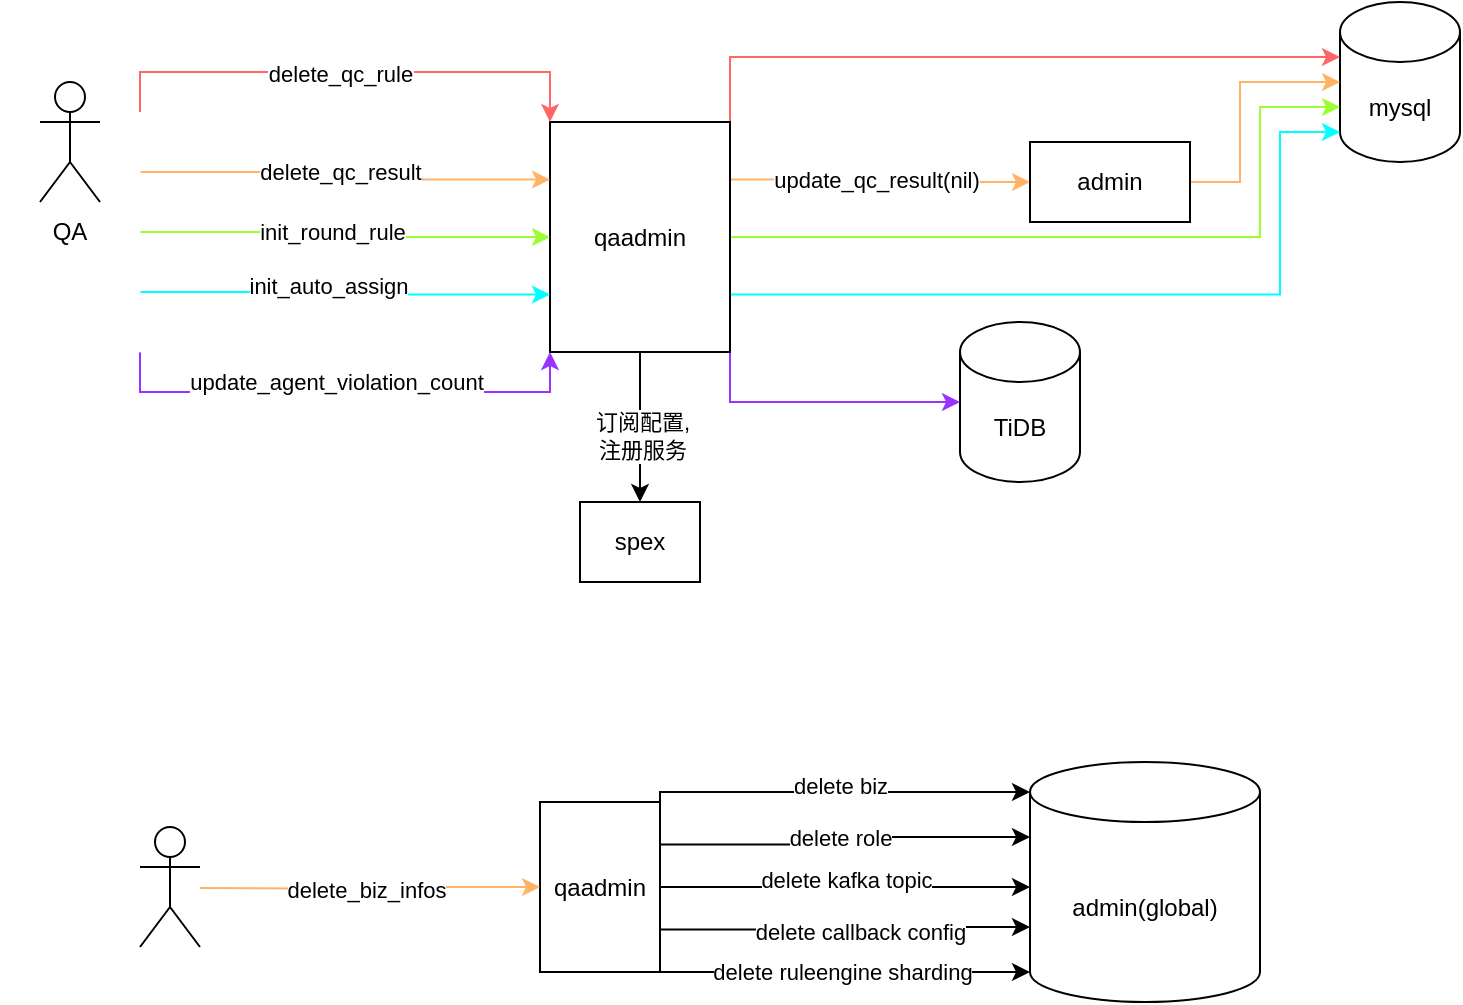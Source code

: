 <mxfile version="16.2.7" type="github">
  <diagram id="uobTdvGDPKRyvpmwHlBW" name="Page-1">
    <mxGraphModel dx="905" dy="439" grid="1" gridSize="10" guides="1" tooltips="1" connect="1" arrows="1" fold="1" page="1" pageScale="1" pageWidth="827" pageHeight="1169" math="0" shadow="0">
      <root>
        <mxCell id="0" />
        <mxCell id="1" parent="0" />
        <mxCell id="OcwO-sDlrfqJkoljVJBv-6" value="mysql" style="shape=cylinder3;whiteSpace=wrap;html=1;boundedLbl=1;backgroundOutline=1;size=15;" parent="1" vertex="1">
          <mxGeometry x="700" y="10" width="60" height="80" as="geometry" />
        </mxCell>
        <mxCell id="OcwO-sDlrfqJkoljVJBv-7" value="TiDB" style="shape=cylinder3;whiteSpace=wrap;html=1;boundedLbl=1;backgroundOutline=1;size=15;" parent="1" vertex="1">
          <mxGeometry x="510" y="170" width="60" height="80" as="geometry" />
        </mxCell>
        <mxCell id="OcwO-sDlrfqJkoljVJBv-49" style="edgeStyle=orthogonalEdgeStyle;rounded=0;orthogonalLoop=1;jettySize=auto;html=1;exitX=1;exitY=0.25;exitDx=0;exitDy=0;strokeColor=#FFB366;" parent="1" source="OcwO-sDlrfqJkoljVJBv-10" target="OcwO-sDlrfqJkoljVJBv-48" edge="1">
          <mxGeometry relative="1" as="geometry" />
        </mxCell>
        <mxCell id="OcwO-sDlrfqJkoljVJBv-50" value="update_qc_result(nil)" style="edgeLabel;html=1;align=center;verticalAlign=middle;resizable=0;points=[];" parent="OcwO-sDlrfqJkoljVJBv-49" vertex="1" connectable="0">
          <mxGeometry x="0.051" y="-1" relative="1" as="geometry">
            <mxPoint x="-6" y="-2" as="offset" />
          </mxGeometry>
        </mxCell>
        <mxCell id="OcwO-sDlrfqJkoljVJBv-52" style="edgeStyle=orthogonalEdgeStyle;rounded=0;orthogonalLoop=1;jettySize=auto;html=1;exitX=1;exitY=0.5;exitDx=0;exitDy=0;entryX=0;entryY=0;entryDx=0;entryDy=52.5;entryPerimeter=0;strokeColor=#99FF33;" parent="1" source="OcwO-sDlrfqJkoljVJBv-10" target="OcwO-sDlrfqJkoljVJBv-6" edge="1">
          <mxGeometry relative="1" as="geometry">
            <Array as="points">
              <mxPoint x="660" y="128" />
              <mxPoint x="660" y="63" />
            </Array>
          </mxGeometry>
        </mxCell>
        <mxCell id="OcwO-sDlrfqJkoljVJBv-53" style="edgeStyle=orthogonalEdgeStyle;rounded=0;orthogonalLoop=1;jettySize=auto;html=1;exitX=1;exitY=0.75;exitDx=0;exitDy=0;entryX=0;entryY=1;entryDx=0;entryDy=-15;entryPerimeter=0;strokeColor=#00FFFF;" parent="1" source="OcwO-sDlrfqJkoljVJBv-10" target="OcwO-sDlrfqJkoljVJBv-6" edge="1">
          <mxGeometry relative="1" as="geometry">
            <mxPoint x="690" y="120" as="targetPoint" />
            <Array as="points">
              <mxPoint x="670" y="156" />
              <mxPoint x="670" y="75" />
            </Array>
          </mxGeometry>
        </mxCell>
        <mxCell id="OcwO-sDlrfqJkoljVJBv-54" style="edgeStyle=orthogonalEdgeStyle;rounded=0;orthogonalLoop=1;jettySize=auto;html=1;exitX=1;exitY=0;exitDx=0;exitDy=0;entryX=0;entryY=0;entryDx=0;entryDy=27.5;entryPerimeter=0;strokeColor=#FF6666;" parent="1" source="OcwO-sDlrfqJkoljVJBv-10" target="OcwO-sDlrfqJkoljVJBv-6" edge="1">
          <mxGeometry relative="1" as="geometry" />
        </mxCell>
        <mxCell id="OcwO-sDlrfqJkoljVJBv-61" style="edgeStyle=orthogonalEdgeStyle;rounded=0;orthogonalLoop=1;jettySize=auto;html=1;exitX=1;exitY=1;exitDx=0;exitDy=0;fontColor=#FF6666;strokeColor=#9933FF;" parent="1" source="OcwO-sDlrfqJkoljVJBv-10" target="OcwO-sDlrfqJkoljVJBv-7" edge="1">
          <mxGeometry relative="1" as="geometry" />
        </mxCell>
        <mxCell id="zqUFxlJ8VEgJimfr6lBU-2" style="edgeStyle=orthogonalEdgeStyle;rounded=0;orthogonalLoop=1;jettySize=auto;html=1;exitX=0.5;exitY=1;exitDx=0;exitDy=0;entryX=0.5;entryY=0;entryDx=0;entryDy=0;" parent="1" source="OcwO-sDlrfqJkoljVJBv-10" target="zqUFxlJ8VEgJimfr6lBU-1" edge="1">
          <mxGeometry relative="1" as="geometry" />
        </mxCell>
        <mxCell id="zqUFxlJ8VEgJimfr6lBU-3" value="订阅配置,&lt;br&gt;注册服务" style="edgeLabel;html=1;align=center;verticalAlign=middle;resizable=0;points=[];" parent="zqUFxlJ8VEgJimfr6lBU-2" vertex="1" connectable="0">
          <mxGeometry x="0.102" y="1" relative="1" as="geometry">
            <mxPoint as="offset" />
          </mxGeometry>
        </mxCell>
        <mxCell id="OcwO-sDlrfqJkoljVJBv-10" value="qaadmin" style="rounded=0;whiteSpace=wrap;html=1;direction=east;" parent="1" vertex="1">
          <mxGeometry x="305" y="70" width="90" height="115" as="geometry" />
        </mxCell>
        <mxCell id="OcwO-sDlrfqJkoljVJBv-21" style="edgeStyle=orthogonalEdgeStyle;rounded=0;orthogonalLoop=1;jettySize=auto;html=1;entryX=0;entryY=0.25;entryDx=0;entryDy=0;exitX=1;exitY=0.25;exitDx=0;exitDy=0;strokeColor=#FFB366;" parent="1" source="OcwO-sDlrfqJkoljVJBv-29" target="OcwO-sDlrfqJkoljVJBv-10" edge="1">
          <mxGeometry relative="1" as="geometry">
            <mxPoint x="85" y="90" as="targetPoint" />
            <mxPoint x="35" y="90" as="sourcePoint" />
          </mxGeometry>
        </mxCell>
        <mxCell id="OcwO-sDlrfqJkoljVJBv-22" value="delete_qc_result" style="edgeLabel;html=1;align=center;verticalAlign=middle;resizable=0;points=[];" parent="OcwO-sDlrfqJkoljVJBv-21" vertex="1" connectable="0">
          <mxGeometry x="-0.11" y="-4" relative="1" as="geometry">
            <mxPoint x="7" y="-4" as="offset" />
          </mxGeometry>
        </mxCell>
        <mxCell id="OcwO-sDlrfqJkoljVJBv-32" style="edgeStyle=orthogonalEdgeStyle;rounded=0;orthogonalLoop=1;jettySize=auto;html=1;exitX=1;exitY=0.5;exitDx=0;exitDy=0;entryX=0;entryY=0.5;entryDx=0;entryDy=0;strokeColor=#99FF33;" parent="1" source="OcwO-sDlrfqJkoljVJBv-29" target="OcwO-sDlrfqJkoljVJBv-10" edge="1">
          <mxGeometry relative="1" as="geometry" />
        </mxCell>
        <mxCell id="OcwO-sDlrfqJkoljVJBv-33" value="init_round_rule" style="edgeLabel;html=1;align=center;verticalAlign=middle;resizable=0;points=[];" parent="OcwO-sDlrfqJkoljVJBv-32" vertex="1" connectable="0">
          <mxGeometry x="0.15" y="3" relative="1" as="geometry">
            <mxPoint x="-21" as="offset" />
          </mxGeometry>
        </mxCell>
        <mxCell id="OcwO-sDlrfqJkoljVJBv-34" style="edgeStyle=orthogonalEdgeStyle;rounded=0;orthogonalLoop=1;jettySize=auto;html=1;exitX=1;exitY=0.75;exitDx=0;exitDy=0;entryX=0;entryY=0.75;entryDx=0;entryDy=0;strokeColor=#00FFFF;" parent="1" source="OcwO-sDlrfqJkoljVJBv-29" target="OcwO-sDlrfqJkoljVJBv-10" edge="1">
          <mxGeometry relative="1" as="geometry" />
        </mxCell>
        <mxCell id="OcwO-sDlrfqJkoljVJBv-39" value="init_auto_assign" style="edgeLabel;html=1;align=center;verticalAlign=middle;resizable=0;points=[];" parent="OcwO-sDlrfqJkoljVJBv-34" vertex="1" connectable="0">
          <mxGeometry x="0.048" y="3" relative="1" as="geometry">
            <mxPoint x="-13" y="-2" as="offset" />
          </mxGeometry>
        </mxCell>
        <mxCell id="OcwO-sDlrfqJkoljVJBv-36" style="edgeStyle=orthogonalEdgeStyle;rounded=0;orthogonalLoop=1;jettySize=auto;html=1;exitX=1;exitY=0;exitDx=0;exitDy=0;entryX=0;entryY=0;entryDx=0;entryDy=0;strokeColor=#FF6666;" parent="1" source="OcwO-sDlrfqJkoljVJBv-29" target="OcwO-sDlrfqJkoljVJBv-10" edge="1">
          <mxGeometry relative="1" as="geometry" />
        </mxCell>
        <mxCell id="OcwO-sDlrfqJkoljVJBv-37" value="delete_qc_rule" style="edgeLabel;html=1;align=center;verticalAlign=middle;resizable=0;points=[];" parent="OcwO-sDlrfqJkoljVJBv-36" vertex="1" connectable="0">
          <mxGeometry x="0.496" y="-1" relative="1" as="geometry">
            <mxPoint x="-67" as="offset" />
          </mxGeometry>
        </mxCell>
        <mxCell id="OcwO-sDlrfqJkoljVJBv-38" style="edgeStyle=orthogonalEdgeStyle;rounded=0;orthogonalLoop=1;jettySize=auto;html=1;exitX=1;exitY=1;exitDx=0;exitDy=0;entryX=0;entryY=1;entryDx=0;entryDy=0;strokeColor=#9933FF;" parent="1" source="OcwO-sDlrfqJkoljVJBv-29" target="OcwO-sDlrfqJkoljVJBv-10" edge="1">
          <mxGeometry relative="1" as="geometry" />
        </mxCell>
        <mxCell id="OcwO-sDlrfqJkoljVJBv-40" value="update_agent_violation_count" style="edgeLabel;html=1;align=center;verticalAlign=middle;resizable=0;points=[];" parent="OcwO-sDlrfqJkoljVJBv-38" vertex="1" connectable="0">
          <mxGeometry x="0.088" y="1" relative="1" as="geometry">
            <mxPoint x="-16" y="-4" as="offset" />
          </mxGeometry>
        </mxCell>
        <mxCell id="OcwO-sDlrfqJkoljVJBv-29" value="QA" style="rounded=0;whiteSpace=wrap;html=1;direction=east;strokeWidth=0;glass=1;strokeColor=none;" parent="1" vertex="1">
          <mxGeometry x="30" y="65" width="70" height="120" as="geometry" />
        </mxCell>
        <mxCell id="OcwO-sDlrfqJkoljVJBv-51" style="edgeStyle=orthogonalEdgeStyle;rounded=0;orthogonalLoop=1;jettySize=auto;html=1;exitX=1;exitY=0.5;exitDx=0;exitDy=0;entryX=0;entryY=0.5;entryDx=0;entryDy=0;entryPerimeter=0;strokeColor=#FFB366;" parent="1" source="OcwO-sDlrfqJkoljVJBv-48" target="OcwO-sDlrfqJkoljVJBv-6" edge="1">
          <mxGeometry relative="1" as="geometry">
            <Array as="points">
              <mxPoint x="650" y="100" />
              <mxPoint x="650" y="50" />
            </Array>
          </mxGeometry>
        </mxCell>
        <mxCell id="OcwO-sDlrfqJkoljVJBv-48" value="admin" style="rounded=0;whiteSpace=wrap;html=1;" parent="1" vertex="1">
          <mxGeometry x="545" y="80" width="80" height="40" as="geometry" />
        </mxCell>
        <mxCell id="OcwO-sDlrfqJkoljVJBv-58" value="" style="shape=umlActor;verticalLabelPosition=bottom;verticalAlign=top;html=1;outlineConnect=0;fontColor=#FF6666;" parent="1" vertex="1">
          <mxGeometry x="50" y="50" width="30" height="60" as="geometry" />
        </mxCell>
        <mxCell id="zqUFxlJ8VEgJimfr6lBU-1" value="spex" style="rounded=0;whiteSpace=wrap;html=1;" parent="1" vertex="1">
          <mxGeometry x="320" y="260" width="60" height="40" as="geometry" />
        </mxCell>
        <mxCell id="UNI3ZArGsZeaycdju-B4-27" style="edgeStyle=orthogonalEdgeStyle;rounded=0;orthogonalLoop=1;jettySize=auto;html=1;exitX=1;exitY=0.5;exitDx=0;exitDy=0;" edge="1" parent="1" source="UNI3ZArGsZeaycdju-B4-11">
          <mxGeometry relative="1" as="geometry">
            <mxPoint x="545" y="452.5" as="targetPoint" />
            <Array as="points">
              <mxPoint x="545" y="453" />
            </Array>
          </mxGeometry>
        </mxCell>
        <mxCell id="UNI3ZArGsZeaycdju-B4-28" value="delete kafka topic" style="edgeLabel;html=1;align=center;verticalAlign=middle;resizable=0;points=[];" vertex="1" connectable="0" parent="UNI3ZArGsZeaycdju-B4-27">
          <mxGeometry x="-0.002" y="4" relative="1" as="geometry">
            <mxPoint as="offset" />
          </mxGeometry>
        </mxCell>
        <mxCell id="UNI3ZArGsZeaycdju-B4-31" style="edgeStyle=orthogonalEdgeStyle;rounded=0;orthogonalLoop=1;jettySize=auto;html=1;exitX=1;exitY=1;exitDx=0;exitDy=0;entryX=0;entryY=1;entryDx=0;entryDy=-15;entryPerimeter=0;" edge="1" parent="1" source="UNI3ZArGsZeaycdju-B4-11" target="UNI3ZArGsZeaycdju-B4-29">
          <mxGeometry relative="1" as="geometry">
            <Array as="points">
              <mxPoint x="520" y="495" />
              <mxPoint x="520" y="495" />
            </Array>
          </mxGeometry>
        </mxCell>
        <mxCell id="UNI3ZArGsZeaycdju-B4-32" value="delete ruleengine sharding" style="edgeLabel;html=1;align=center;verticalAlign=middle;resizable=0;points=[];" vertex="1" connectable="0" parent="UNI3ZArGsZeaycdju-B4-31">
          <mxGeometry x="0.214" y="2" relative="1" as="geometry">
            <mxPoint x="-22" y="2" as="offset" />
          </mxGeometry>
        </mxCell>
        <mxCell id="UNI3ZArGsZeaycdju-B4-37" style="edgeStyle=orthogonalEdgeStyle;rounded=0;orthogonalLoop=1;jettySize=auto;html=1;exitX=1;exitY=0.75;exitDx=0;exitDy=0;entryX=0;entryY=0;entryDx=0;entryDy=82.5;entryPerimeter=0;" edge="1" parent="1" source="UNI3ZArGsZeaycdju-B4-11" target="UNI3ZArGsZeaycdju-B4-29">
          <mxGeometry relative="1" as="geometry" />
        </mxCell>
        <mxCell id="UNI3ZArGsZeaycdju-B4-39" value="delete callback config" style="edgeLabel;html=1;align=center;verticalAlign=middle;resizable=0;points=[];" vertex="1" connectable="0" parent="UNI3ZArGsZeaycdju-B4-37">
          <mxGeometry x="0.2" y="-1" relative="1" as="geometry">
            <mxPoint x="-11" y="1" as="offset" />
          </mxGeometry>
        </mxCell>
        <mxCell id="UNI3ZArGsZeaycdju-B4-40" style="edgeStyle=orthogonalEdgeStyle;rounded=0;orthogonalLoop=1;jettySize=auto;html=1;exitX=1;exitY=0;exitDx=0;exitDy=0;entryX=0;entryY=0;entryDx=0;entryDy=15;entryPerimeter=0;" edge="1" parent="1" source="UNI3ZArGsZeaycdju-B4-11" target="UNI3ZArGsZeaycdju-B4-29">
          <mxGeometry relative="1" as="geometry">
            <Array as="points">
              <mxPoint x="360" y="405" />
            </Array>
          </mxGeometry>
        </mxCell>
        <mxCell id="UNI3ZArGsZeaycdju-B4-41" value="delete biz" style="edgeLabel;html=1;align=center;verticalAlign=middle;resizable=0;points=[];" vertex="1" connectable="0" parent="UNI3ZArGsZeaycdju-B4-40">
          <mxGeometry x="-0.279" y="3" relative="1" as="geometry">
            <mxPoint x="26" as="offset" />
          </mxGeometry>
        </mxCell>
        <mxCell id="UNI3ZArGsZeaycdju-B4-42" style="edgeStyle=orthogonalEdgeStyle;rounded=0;orthogonalLoop=1;jettySize=auto;html=1;exitX=1;exitY=0.25;exitDx=0;exitDy=0;entryX=0;entryY=0;entryDx=0;entryDy=37.5;entryPerimeter=0;" edge="1" parent="1" source="UNI3ZArGsZeaycdju-B4-11" target="UNI3ZArGsZeaycdju-B4-29">
          <mxGeometry relative="1" as="geometry" />
        </mxCell>
        <mxCell id="UNI3ZArGsZeaycdju-B4-43" value="delete role" style="edgeLabel;html=1;align=center;verticalAlign=middle;resizable=0;points=[];" vertex="1" connectable="0" parent="UNI3ZArGsZeaycdju-B4-42">
          <mxGeometry x="0.298" relative="1" as="geometry">
            <mxPoint x="-29" as="offset" />
          </mxGeometry>
        </mxCell>
        <mxCell id="UNI3ZArGsZeaycdju-B4-11" value="qaadmin" style="rounded=0;whiteSpace=wrap;html=1;direction=east;" vertex="1" parent="1">
          <mxGeometry x="300" y="410" width="60" height="85" as="geometry" />
        </mxCell>
        <mxCell id="UNI3ZArGsZeaycdju-B4-12" style="edgeStyle=orthogonalEdgeStyle;rounded=0;orthogonalLoop=1;jettySize=auto;html=1;strokeColor=#FFB366;" edge="1" parent="1" target="UNI3ZArGsZeaycdju-B4-11">
          <mxGeometry relative="1" as="geometry">
            <mxPoint x="75" y="470" as="targetPoint" />
            <mxPoint x="130" y="453" as="sourcePoint" />
          </mxGeometry>
        </mxCell>
        <mxCell id="UNI3ZArGsZeaycdju-B4-13" value="delete_biz_infos" style="edgeLabel;html=1;align=center;verticalAlign=middle;resizable=0;points=[];" vertex="1" connectable="0" parent="UNI3ZArGsZeaycdju-B4-12">
          <mxGeometry x="-0.11" y="-4" relative="1" as="geometry">
            <mxPoint x="7" y="-4" as="offset" />
          </mxGeometry>
        </mxCell>
        <mxCell id="UNI3ZArGsZeaycdju-B4-24" value="" style="shape=umlActor;verticalLabelPosition=bottom;verticalAlign=top;html=1;outlineConnect=0;fontColor=#FF6666;" vertex="1" parent="1">
          <mxGeometry x="100" y="422.5" width="30" height="60" as="geometry" />
        </mxCell>
        <mxCell id="UNI3ZArGsZeaycdju-B4-29" value="&lt;span&gt;admin(global)&lt;/span&gt;" style="shape=cylinder3;whiteSpace=wrap;html=1;boundedLbl=1;backgroundOutline=1;size=15;" vertex="1" parent="1">
          <mxGeometry x="545" y="390" width="115" height="120" as="geometry" />
        </mxCell>
      </root>
    </mxGraphModel>
  </diagram>
</mxfile>
